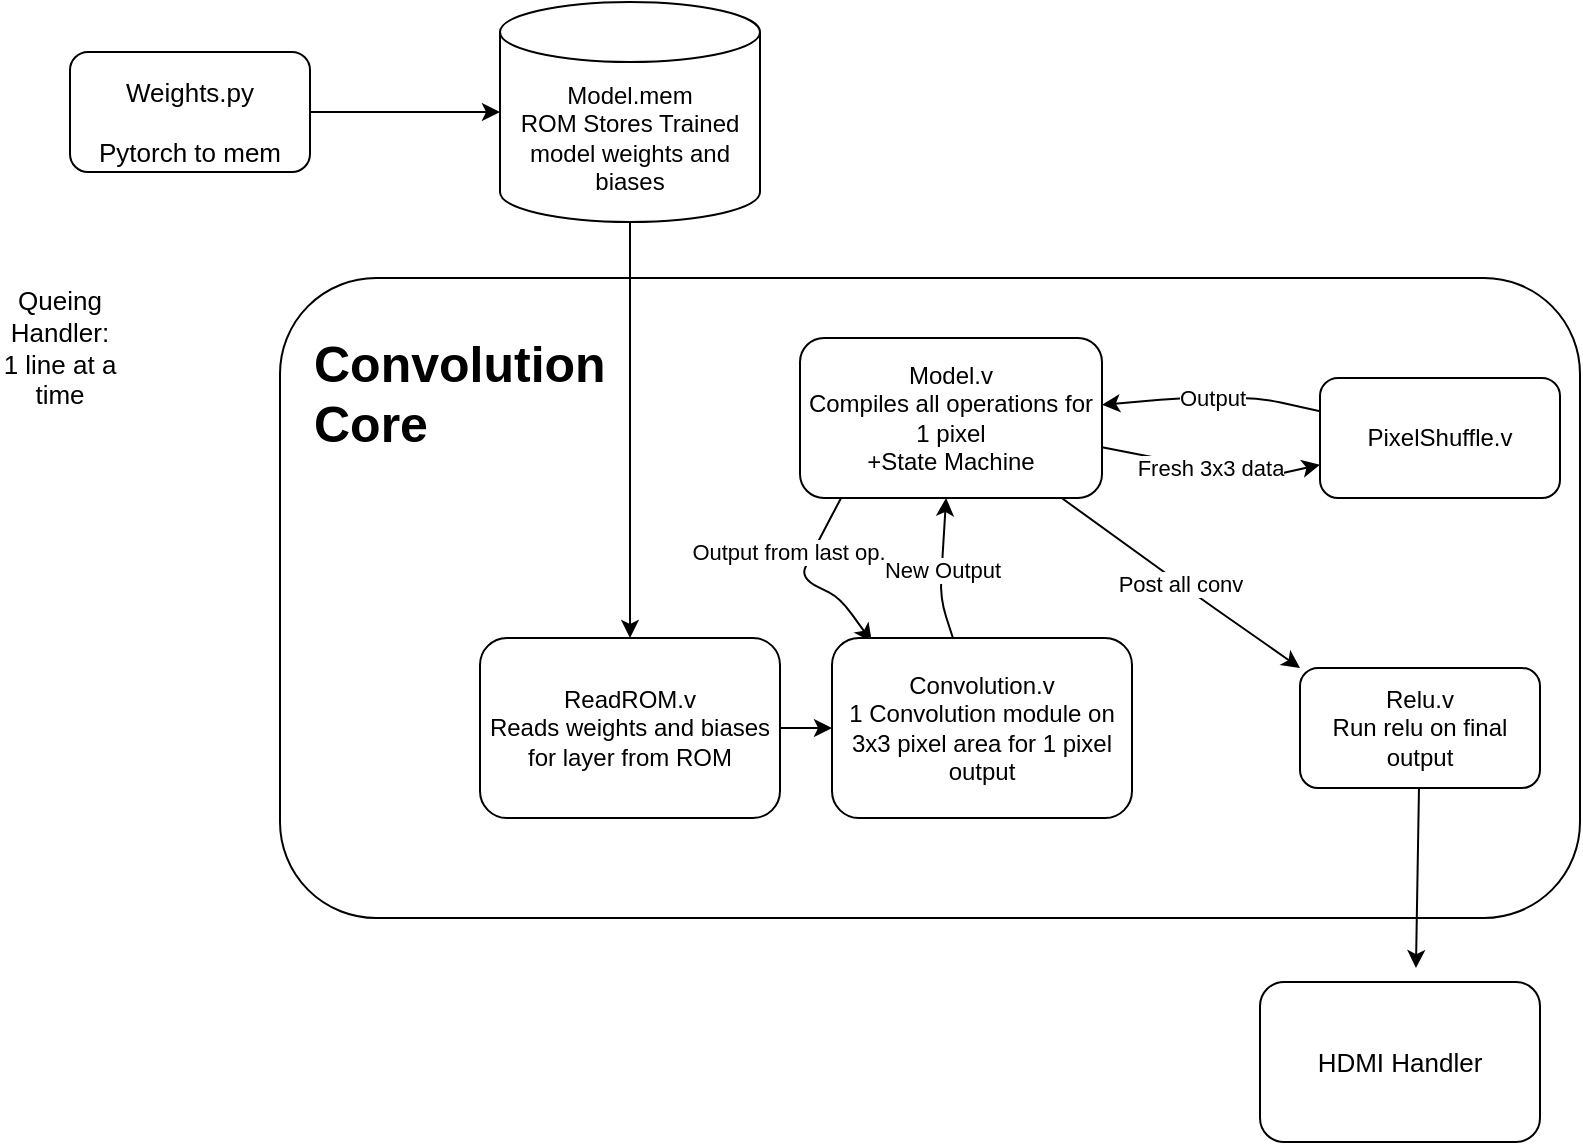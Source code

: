 <mxfile>
    <diagram id="q_XhO9P2DQhPm8GkxikE" name="Page-1">
        <mxGraphModel dx="1314" dy="773" grid="1" gridSize="10" guides="1" tooltips="1" connect="1" arrows="1" fold="1" page="1" pageScale="1" pageWidth="827" pageHeight="1169" math="0" shadow="0">
            <root>
                <mxCell id="0"/>
                <mxCell id="1" parent="0"/>
                <mxCell id="18" value="" style="rounded=1;whiteSpace=wrap;html=1;" vertex="1" parent="1">
                    <mxGeometry x="170" y="138" width="650" height="320" as="geometry"/>
                </mxCell>
                <mxCell id="8" style="edgeStyle=none;html=1;entryX=0.5;entryY=0;entryDx=0;entryDy=0;" edge="1" parent="1" source="2" target="6">
                    <mxGeometry relative="1" as="geometry">
                        <Array as="points"/>
                    </mxGeometry>
                </mxCell>
                <mxCell id="2" value="Model.mem&lt;br&gt;ROM Stores Trained model weights and biases" style="shape=cylinder3;whiteSpace=wrap;html=1;boundedLbl=1;backgroundOutline=1;size=15;" vertex="1" parent="1">
                    <mxGeometry x="280" width="130" height="110" as="geometry"/>
                </mxCell>
                <mxCell id="5" value="Output from last op." style="edgeStyle=none;html=1;exitX=0.15;exitY=0.95;exitDx=0;exitDy=0;exitPerimeter=0;entryX=0.133;entryY=0.022;entryDx=0;entryDy=0;entryPerimeter=0;" edge="1" parent="1" source="3" target="4">
                    <mxGeometry x="-0.13" y="-10" relative="1" as="geometry">
                        <Array as="points">
                            <mxPoint x="440" y="268"/>
                            <mxPoint x="430" y="288"/>
                            <mxPoint x="450" y="298"/>
                        </Array>
                        <mxPoint y="-3" as="offset"/>
                    </mxGeometry>
                </mxCell>
                <mxCell id="11" value="Fresh 3x3 data" style="edgeStyle=none;html=1;" edge="1" parent="1" source="3" target="10">
                    <mxGeometry relative="1" as="geometry">
                        <Array as="points">
                            <mxPoint x="660" y="238"/>
                        </Array>
                    </mxGeometry>
                </mxCell>
                <mxCell id="15" value="Post all conv" style="edgeStyle=none;html=1;entryX=0;entryY=0;entryDx=0;entryDy=0;" edge="1" parent="1" source="3" target="14">
                    <mxGeometry relative="1" as="geometry">
                        <Array as="points">
                            <mxPoint x="630" y="298"/>
                        </Array>
                    </mxGeometry>
                </mxCell>
                <mxCell id="3" value="Model.v&lt;br&gt;Compiles all operations for 1 pixel&lt;br&gt;+State Machine" style="rounded=1;whiteSpace=wrap;html=1;" vertex="1" parent="1">
                    <mxGeometry x="430" y="168" width="151" height="80" as="geometry"/>
                </mxCell>
                <mxCell id="12" value="New Output" style="edgeStyle=none;html=1;" edge="1" parent="1" source="4" target="3">
                    <mxGeometry x="-0.003" relative="1" as="geometry">
                        <Array as="points">
                            <mxPoint x="500" y="298"/>
                        </Array>
                        <mxPoint as="offset"/>
                    </mxGeometry>
                </mxCell>
                <mxCell id="4" value="Convolution.v&lt;br&gt;1 Convolution module on 3x3 pixel area for 1 pixel output" style="whiteSpace=wrap;html=1;rounded=1;" vertex="1" parent="1">
                    <mxGeometry x="446" y="318" width="150" height="90" as="geometry"/>
                </mxCell>
                <mxCell id="9" style="edgeStyle=none;html=1;" edge="1" parent="1" source="6" target="4">
                    <mxGeometry relative="1" as="geometry"/>
                </mxCell>
                <mxCell id="6" value="ReadROM.v&lt;br&gt;Reads weights and biases for layer from ROM" style="whiteSpace=wrap;html=1;rounded=1;" vertex="1" parent="1">
                    <mxGeometry x="270" y="318" width="150" height="90" as="geometry"/>
                </mxCell>
                <mxCell id="13" value="Output" style="edgeStyle=none;html=1;" edge="1" parent="1" source="10" target="3">
                    <mxGeometry relative="1" as="geometry">
                        <Array as="points">
                            <mxPoint x="660" y="198"/>
                            <mxPoint x="620" y="198"/>
                        </Array>
                    </mxGeometry>
                </mxCell>
                <mxCell id="10" value="PixelShuffle.v" style="whiteSpace=wrap;html=1;rounded=1;" vertex="1" parent="1">
                    <mxGeometry x="690" y="188" width="120" height="60" as="geometry"/>
                </mxCell>
                <mxCell id="23" style="edgeStyle=none;html=1;entryX=0.557;entryY=-0.087;entryDx=0;entryDy=0;entryPerimeter=0;fontSize=13;" edge="1" parent="1" source="14" target="22">
                    <mxGeometry relative="1" as="geometry"/>
                </mxCell>
                <mxCell id="14" value="Relu.v&lt;br&gt;Run relu on final output" style="rounded=1;whiteSpace=wrap;html=1;" vertex="1" parent="1">
                    <mxGeometry x="680" y="333" width="120" height="60" as="geometry"/>
                </mxCell>
                <mxCell id="19" value="&lt;b&gt;&lt;font style=&quot;font-size: 25px;&quot;&gt;Convolution Core&lt;/font&gt;&lt;/b&gt;" style="text;html=1;strokeColor=none;fillColor=none;align=left;verticalAlign=middle;whiteSpace=wrap;rounded=0;" vertex="1" parent="1">
                    <mxGeometry x="185" y="180" width="60" height="30" as="geometry"/>
                </mxCell>
                <mxCell id="21" value="" style="edgeStyle=none;html=1;fontSize=13;" edge="1" parent="1" source="20" target="2">
                    <mxGeometry relative="1" as="geometry"/>
                </mxCell>
                <mxCell id="20" value="&lt;font style=&quot;font-size: 13px;&quot;&gt;Weights.py&lt;br&gt;Pytorch to mem&lt;/font&gt;" style="rounded=1;whiteSpace=wrap;html=1;fontSize=25;" vertex="1" parent="1">
                    <mxGeometry x="65" y="25" width="120" height="60" as="geometry"/>
                </mxCell>
                <mxCell id="22" value="HDMI Handler" style="rounded=1;whiteSpace=wrap;html=1;fontSize=13;" vertex="1" parent="1">
                    <mxGeometry x="660" y="490" width="140" height="80" as="geometry"/>
                </mxCell>
                <mxCell id="26" value="Queing Handler:&lt;br&gt;1 line at a time" style="text;html=1;strokeColor=none;fillColor=none;align=center;verticalAlign=middle;whiteSpace=wrap;rounded=0;fontSize=13;" vertex="1" parent="1">
                    <mxGeometry x="30" y="158" width="60" height="30" as="geometry"/>
                </mxCell>
            </root>
        </mxGraphModel>
    </diagram>
</mxfile>